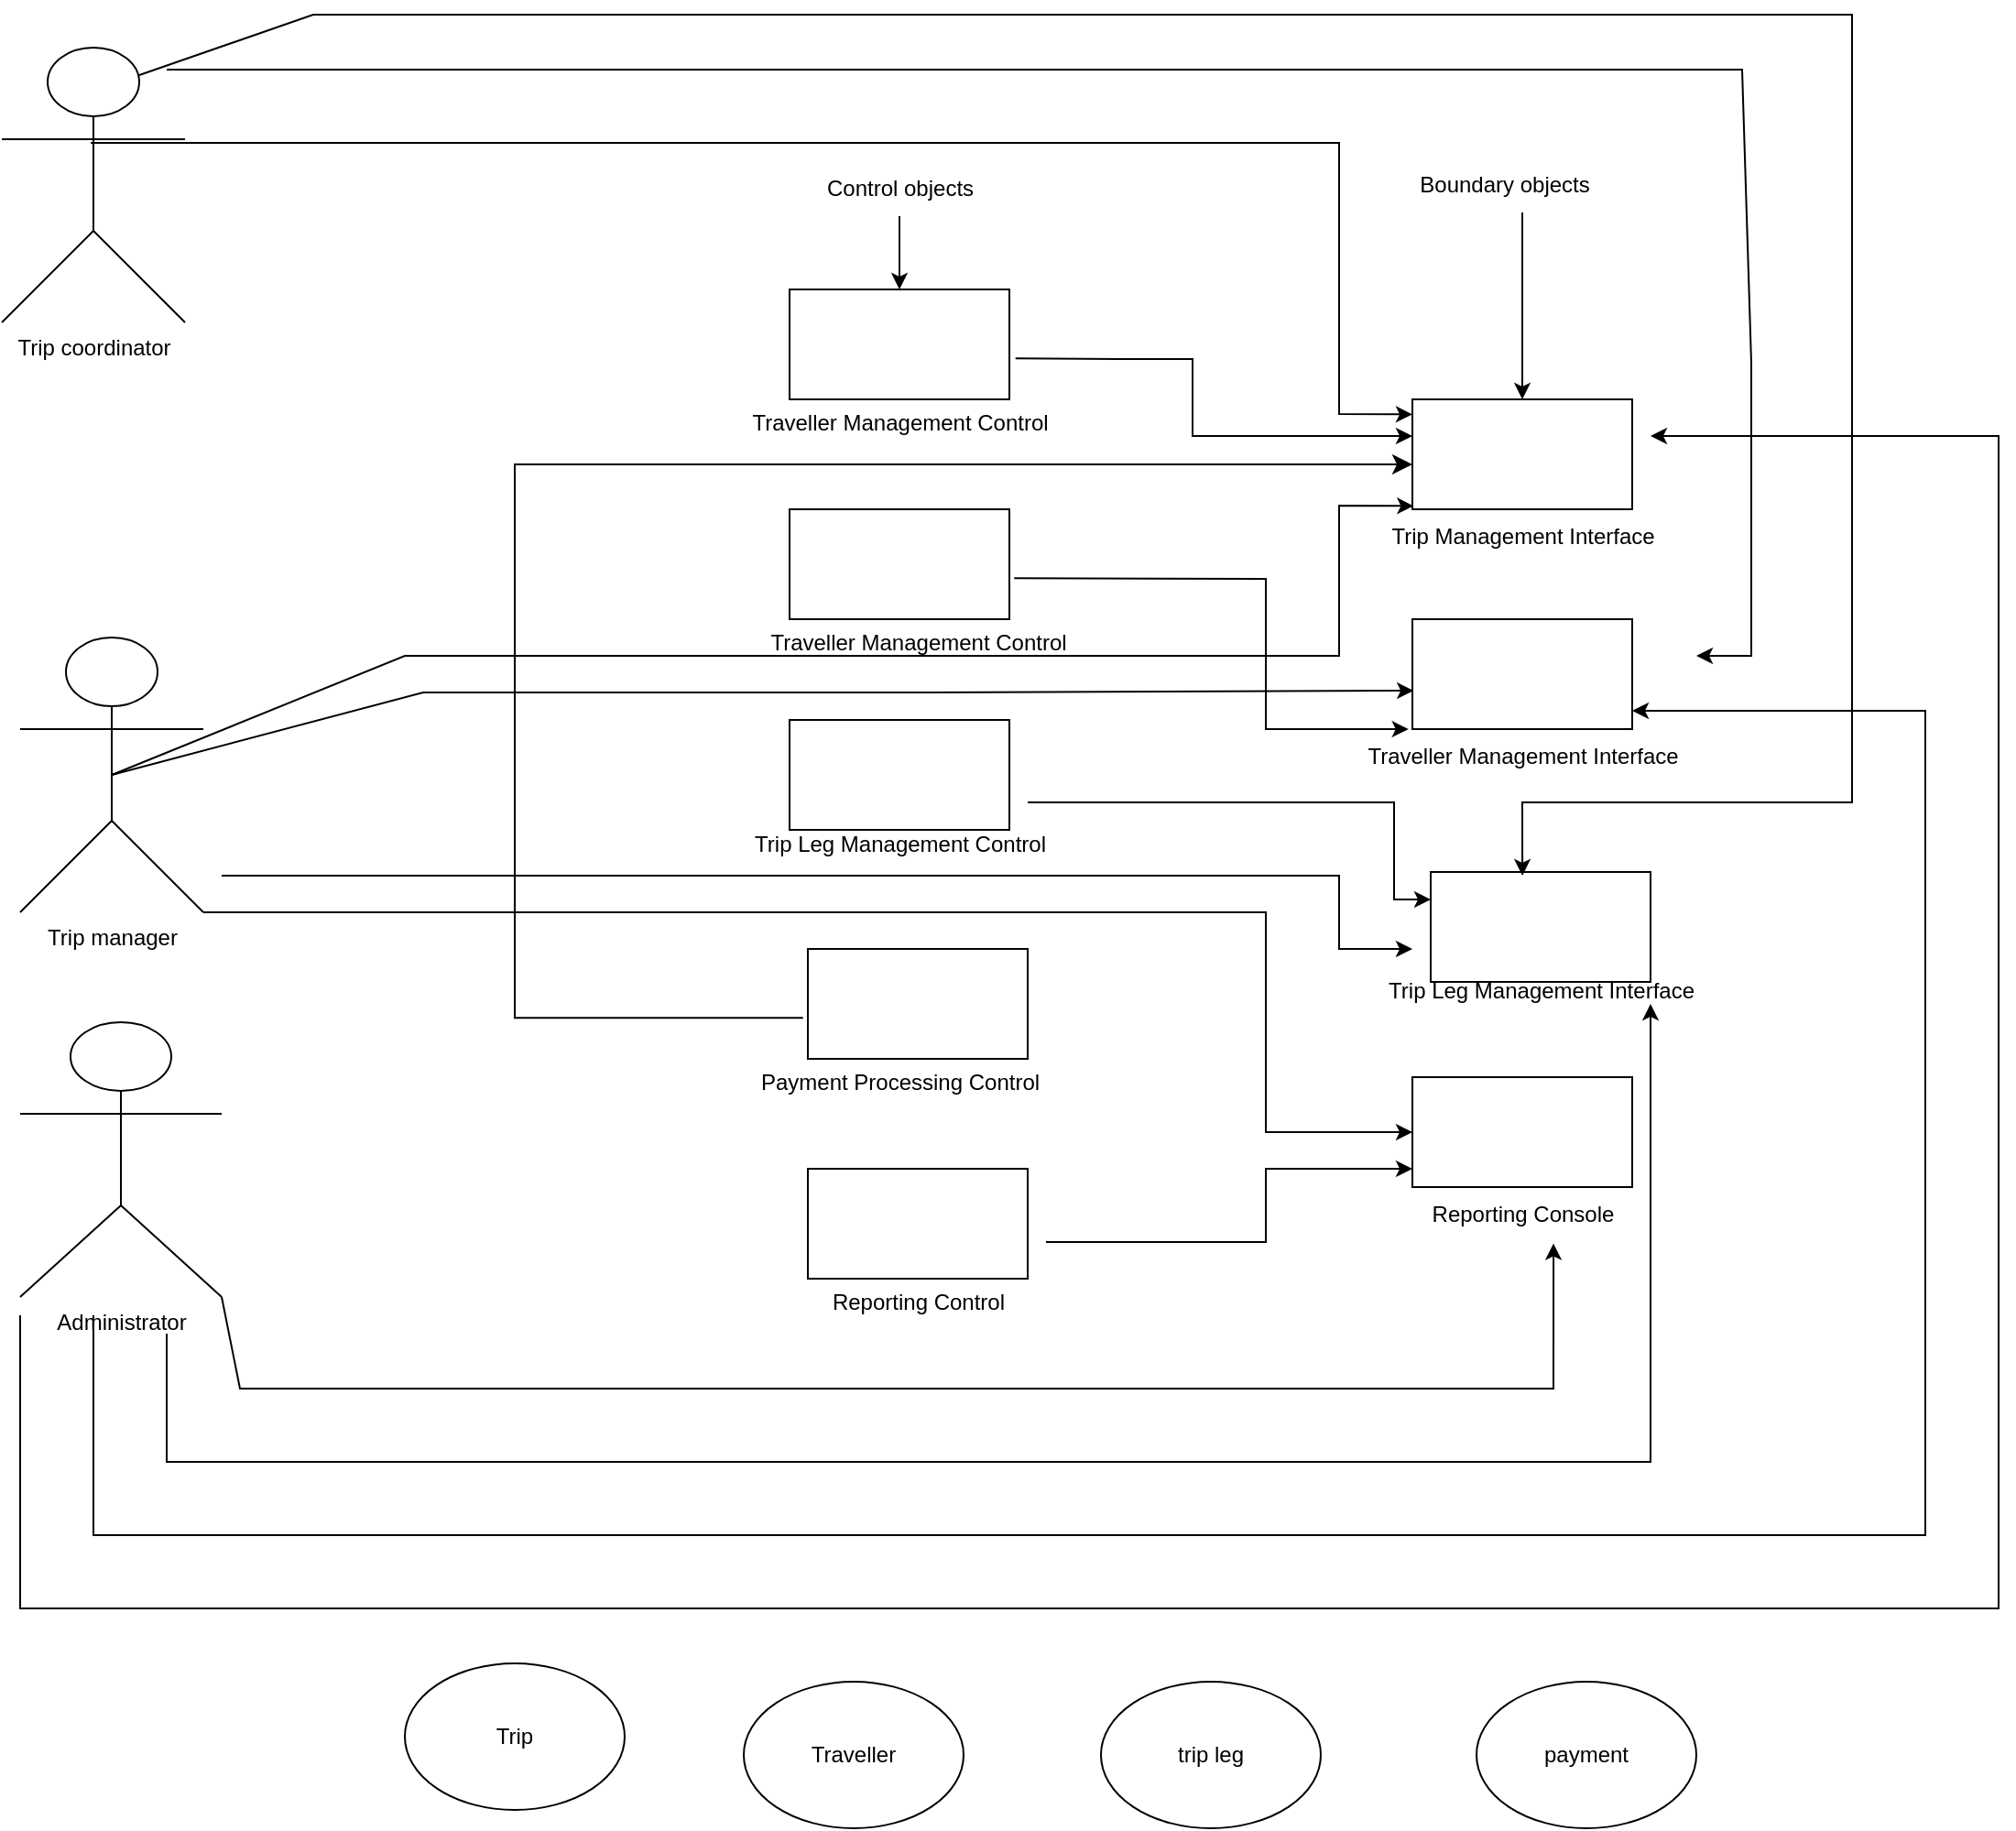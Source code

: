<mxfile version="24.2.5" type="device">
  <diagram name="Page-1" id="qxVa-CCtCoWQ7zpF4mPt">
    <mxGraphModel dx="2443" dy="605" grid="1" gridSize="10" guides="1" tooltips="1" connect="1" arrows="1" fold="1" page="1" pageScale="1" pageWidth="1169" pageHeight="1654" math="0" shadow="0">
      <root>
        <mxCell id="0" />
        <mxCell id="1" parent="0" />
        <mxCell id="DbdTspc2U4MN1PDJP9v9-4" value="Trip coordinator" style="shape=umlActor;verticalLabelPosition=bottom;verticalAlign=top;html=1;" vertex="1" parent="1">
          <mxGeometry x="-10" y="28" width="100" height="150" as="geometry" />
        </mxCell>
        <mxCell id="DbdTspc2U4MN1PDJP9v9-12" value="Trip manager" style="shape=umlActor;verticalLabelPosition=bottom;verticalAlign=top;html=1;" vertex="1" parent="1">
          <mxGeometry y="350" width="100" height="150" as="geometry" />
        </mxCell>
        <mxCell id="DbdTspc2U4MN1PDJP9v9-13" value="Administrator" style="shape=umlActor;verticalLabelPosition=bottom;verticalAlign=top;html=1;" vertex="1" parent="1">
          <mxGeometry y="560" width="110" height="150" as="geometry" />
        </mxCell>
        <mxCell id="DbdTspc2U4MN1PDJP9v9-26" value="" style="rounded=0;whiteSpace=wrap;html=1;" vertex="1" parent="1">
          <mxGeometry x="760" y="220" width="120" height="60" as="geometry" />
        </mxCell>
        <mxCell id="DbdTspc2U4MN1PDJP9v9-27" value="" style="rounded=0;whiteSpace=wrap;html=1;" vertex="1" parent="1">
          <mxGeometry x="770" y="478" width="120" height="60" as="geometry" />
        </mxCell>
        <mxCell id="DbdTspc2U4MN1PDJP9v9-28" value="" style="rounded=0;whiteSpace=wrap;html=1;" vertex="1" parent="1">
          <mxGeometry x="760" y="340" width="120" height="60" as="geometry" />
        </mxCell>
        <mxCell id="DbdTspc2U4MN1PDJP9v9-29" value="" style="rounded=0;whiteSpace=wrap;html=1;" vertex="1" parent="1">
          <mxGeometry x="760" y="590" width="120" height="60" as="geometry" />
        </mxCell>
        <mxCell id="DbdTspc2U4MN1PDJP9v9-31" value="Trip Management Interface" style="text;html=1;align=center;verticalAlign=middle;resizable=0;points=[];autosize=1;strokeColor=none;fillColor=none;" vertex="1" parent="1">
          <mxGeometry x="735" y="280" width="170" height="30" as="geometry" />
        </mxCell>
        <mxCell id="DbdTspc2U4MN1PDJP9v9-32" value="Traveller Management Interface" style="text;html=1;align=center;verticalAlign=middle;resizable=0;points=[];autosize=1;strokeColor=none;fillColor=none;" vertex="1" parent="1">
          <mxGeometry x="725" y="400" width="190" height="30" as="geometry" />
        </mxCell>
        <mxCell id="DbdTspc2U4MN1PDJP9v9-33" value="Trip Leg Management Interface" style="text;html=1;align=center;verticalAlign=middle;resizable=0;points=[];autosize=1;strokeColor=none;fillColor=none;" vertex="1" parent="1">
          <mxGeometry x="735" y="528" width="190" height="30" as="geometry" />
        </mxCell>
        <mxCell id="DbdTspc2U4MN1PDJP9v9-34" value="Reporting Console" style="text;html=1;align=center;verticalAlign=middle;resizable=0;points=[];autosize=1;strokeColor=none;fillColor=none;" vertex="1" parent="1">
          <mxGeometry x="760" y="650" width="120" height="30" as="geometry" />
        </mxCell>
        <mxCell id="DbdTspc2U4MN1PDJP9v9-35" value="" style="rounded=0;whiteSpace=wrap;html=1;" vertex="1" parent="1">
          <mxGeometry x="420" y="160" width="120" height="60" as="geometry" />
        </mxCell>
        <mxCell id="DbdTspc2U4MN1PDJP9v9-36" value="" style="rounded=0;whiteSpace=wrap;html=1;" vertex="1" parent="1">
          <mxGeometry x="420" y="280" width="120" height="60" as="geometry" />
        </mxCell>
        <mxCell id="DbdTspc2U4MN1PDJP9v9-37" value="" style="rounded=0;whiteSpace=wrap;html=1;" vertex="1" parent="1">
          <mxGeometry x="420" y="395" width="120" height="60" as="geometry" />
        </mxCell>
        <mxCell id="DbdTspc2U4MN1PDJP9v9-38" value="" style="rounded=0;whiteSpace=wrap;html=1;" vertex="1" parent="1">
          <mxGeometry x="430" y="520" width="120" height="60" as="geometry" />
        </mxCell>
        <mxCell id="DbdTspc2U4MN1PDJP9v9-39" value="" style="rounded=0;whiteSpace=wrap;html=1;" vertex="1" parent="1">
          <mxGeometry x="430" y="640" width="120" height="60" as="geometry" />
        </mxCell>
        <mxCell id="DbdTspc2U4MN1PDJP9v9-58" value="" style="edgeStyle=orthogonalEdgeStyle;rounded=0;orthogonalLoop=1;jettySize=auto;html=1;" edge="1" parent="1" source="DbdTspc2U4MN1PDJP9v9-40">
          <mxGeometry relative="1" as="geometry">
            <mxPoint x="480" y="160" as="targetPoint" />
          </mxGeometry>
        </mxCell>
        <mxCell id="DbdTspc2U4MN1PDJP9v9-40" value="Control&amp;nbsp;objects" style="text;html=1;align=center;verticalAlign=middle;resizable=0;points=[];autosize=1;strokeColor=none;fillColor=none;" vertex="1" parent="1">
          <mxGeometry x="430" y="90" width="100" height="30" as="geometry" />
        </mxCell>
        <mxCell id="DbdTspc2U4MN1PDJP9v9-57" value="" style="edgeStyle=orthogonalEdgeStyle;rounded=0;orthogonalLoop=1;jettySize=auto;html=1;" edge="1" parent="1" source="DbdTspc2U4MN1PDJP9v9-45" target="DbdTspc2U4MN1PDJP9v9-26">
          <mxGeometry relative="1" as="geometry">
            <Array as="points">
              <mxPoint x="820" y="130" />
              <mxPoint x="820" y="130" />
            </Array>
          </mxGeometry>
        </mxCell>
        <mxCell id="DbdTspc2U4MN1PDJP9v9-45" value="Boundary&amp;nbsp;objects" style="text;html=1;align=center;verticalAlign=middle;resizable=0;points=[];autosize=1;strokeColor=none;fillColor=none;" vertex="1" parent="1">
          <mxGeometry x="750" y="88" width="120" height="30" as="geometry" />
        </mxCell>
        <mxCell id="DbdTspc2U4MN1PDJP9v9-48" value="Traveller Management Control" style="text;html=1;align=center;verticalAlign=middle;resizable=0;points=[];autosize=1;strokeColor=none;fillColor=none;" vertex="1" parent="1">
          <mxGeometry x="395" y="338" width="190" height="30" as="geometry" />
        </mxCell>
        <mxCell id="DbdTspc2U4MN1PDJP9v9-49" value="Trip Leg Management Control" style="text;html=1;align=center;verticalAlign=middle;resizable=0;points=[];autosize=1;strokeColor=none;fillColor=none;" vertex="1" parent="1">
          <mxGeometry x="390" y="448" width="180" height="30" as="geometry" />
        </mxCell>
        <mxCell id="DbdTspc2U4MN1PDJP9v9-50" value="Payment Processing Control" style="text;html=1;align=center;verticalAlign=middle;resizable=0;points=[];autosize=1;strokeColor=none;fillColor=none;" vertex="1" parent="1">
          <mxGeometry x="390" y="578" width="180" height="30" as="geometry" />
        </mxCell>
        <mxCell id="DbdTspc2U4MN1PDJP9v9-56" value="Reporting Control" style="text;html=1;align=center;verticalAlign=middle;resizable=0;points=[];autosize=1;strokeColor=none;fillColor=none;" vertex="1" parent="1">
          <mxGeometry x="430" y="698" width="120" height="30" as="geometry" />
        </mxCell>
        <mxCell id="DbdTspc2U4MN1PDJP9v9-59" value="Traveller Management Control" style="text;html=1;align=center;verticalAlign=middle;resizable=0;points=[];autosize=1;strokeColor=none;fillColor=none;" vertex="1" parent="1">
          <mxGeometry x="385" y="218" width="190" height="30" as="geometry" />
        </mxCell>
        <mxCell id="DbdTspc2U4MN1PDJP9v9-61" value="payment" style="ellipse;whiteSpace=wrap;html=1;" vertex="1" parent="1">
          <mxGeometry x="795" y="920" width="120" height="80" as="geometry" />
        </mxCell>
        <mxCell id="DbdTspc2U4MN1PDJP9v9-62" value="trip leg" style="ellipse;whiteSpace=wrap;html=1;" vertex="1" parent="1">
          <mxGeometry x="590" y="920" width="120" height="80" as="geometry" />
        </mxCell>
        <mxCell id="DbdTspc2U4MN1PDJP9v9-63" value="Traveller" style="ellipse;whiteSpace=wrap;html=1;" vertex="1" parent="1">
          <mxGeometry x="395" y="920" width="120" height="80" as="geometry" />
        </mxCell>
        <mxCell id="DbdTspc2U4MN1PDJP9v9-64" value="Trip" style="ellipse;whiteSpace=wrap;html=1;" vertex="1" parent="1">
          <mxGeometry x="210" y="910" width="120" height="80" as="geometry" />
        </mxCell>
        <mxCell id="DbdTspc2U4MN1PDJP9v9-66" value="" style="endArrow=classic;html=1;rounded=0;entryX=0.012;entryY=0.637;entryDx=0;entryDy=0;entryPerimeter=0;" edge="1" parent="1">
          <mxGeometry width="50" height="50" relative="1" as="geometry">
            <mxPoint x="48.56" y="80" as="sourcePoint" />
            <mxPoint x="760" y="228.22" as="targetPoint" />
            <Array as="points">
              <mxPoint x="38.56" y="80" />
              <mxPoint x="245" y="80" />
              <mxPoint x="445" y="80" />
              <mxPoint x="645" y="80" />
              <mxPoint x="720" y="80" />
              <mxPoint x="720" y="228" />
            </Array>
          </mxGeometry>
        </mxCell>
        <mxCell id="DbdTspc2U4MN1PDJP9v9-67" value="" style="endArrow=classic;html=1;rounded=0;" edge="1" parent="1">
          <mxGeometry width="50" height="50" relative="1" as="geometry">
            <mxPoint x="80" y="40" as="sourcePoint" />
            <mxPoint x="915" y="360" as="targetPoint" />
            <Array as="points">
              <mxPoint x="425" y="40" />
              <mxPoint x="705" y="40" />
              <mxPoint x="940" y="40" />
              <mxPoint x="945" y="200" />
              <mxPoint x="945" y="360" />
            </Array>
          </mxGeometry>
        </mxCell>
        <mxCell id="DbdTspc2U4MN1PDJP9v9-68" value="" style="endArrow=classic;html=1;rounded=0;exitX=0.75;exitY=0.1;exitDx=0;exitDy=0;exitPerimeter=0;entryX=0.417;entryY=0.033;entryDx=0;entryDy=0;entryPerimeter=0;" edge="1" parent="1" source="DbdTspc2U4MN1PDJP9v9-4" target="DbdTspc2U4MN1PDJP9v9-27">
          <mxGeometry width="50" height="50" relative="1" as="geometry">
            <mxPoint x="90.0" y="143.75" as="sourcePoint" />
            <mxPoint x="820" y="440" as="targetPoint" />
            <Array as="points">
              <mxPoint x="160" y="10" />
              <mxPoint x="250" y="10" />
              <mxPoint x="412" y="10" />
              <mxPoint x="640" y="10" />
              <mxPoint x="1000" y="10" />
              <mxPoint x="1000" y="440" />
              <mxPoint x="920" y="440" />
              <mxPoint x="820" y="440" />
            </Array>
          </mxGeometry>
        </mxCell>
        <mxCell id="DbdTspc2U4MN1PDJP9v9-72" value="" style="endArrow=classic;html=1;rounded=0;exitX=0.5;exitY=0.5;exitDx=0;exitDy=0;exitPerimeter=0;entryX=0.151;entryY=-0.06;entryDx=0;entryDy=0;entryPerimeter=0;" edge="1" parent="1" source="DbdTspc2U4MN1PDJP9v9-12" target="DbdTspc2U4MN1PDJP9v9-31">
          <mxGeometry width="50" height="50" relative="1" as="geometry">
            <mxPoint x="570" y="570" as="sourcePoint" />
            <mxPoint x="680" y="280" as="targetPoint" />
            <Array as="points">
              <mxPoint x="210" y="360" />
              <mxPoint x="370" y="360" />
              <mxPoint x="660" y="360" />
              <mxPoint x="720" y="360" />
              <mxPoint x="720" y="320" />
              <mxPoint x="720" y="278" />
            </Array>
          </mxGeometry>
        </mxCell>
        <mxCell id="DbdTspc2U4MN1PDJP9v9-73" value="" style="endArrow=classic;html=1;rounded=0;exitX=0.5;exitY=0.5;exitDx=0;exitDy=0;exitPerimeter=0;entryX=0.005;entryY=0.65;entryDx=0;entryDy=0;entryPerimeter=0;" edge="1" parent="1" source="DbdTspc2U4MN1PDJP9v9-12" target="DbdTspc2U4MN1PDJP9v9-28">
          <mxGeometry width="50" height="50" relative="1" as="geometry">
            <mxPoint x="570" y="470" as="sourcePoint" />
            <mxPoint x="620" y="420" as="targetPoint" />
            <Array as="points">
              <mxPoint x="220" y="380" />
              <mxPoint x="490" y="380" />
            </Array>
          </mxGeometry>
        </mxCell>
        <mxCell id="DbdTspc2U4MN1PDJP9v9-74" value="" style="endArrow=classic;html=1;rounded=0;" edge="1" parent="1">
          <mxGeometry width="50" height="50" relative="1" as="geometry">
            <mxPoint x="110" y="480" as="sourcePoint" />
            <mxPoint x="760" y="520" as="targetPoint" />
            <Array as="points">
              <mxPoint x="220" y="480" />
              <mxPoint x="360" y="480" />
              <mxPoint x="440" y="480" />
              <mxPoint x="480" y="480" />
              <mxPoint x="560" y="480" />
              <mxPoint x="720" y="480" />
              <mxPoint x="720" y="520" />
            </Array>
          </mxGeometry>
        </mxCell>
        <mxCell id="DbdTspc2U4MN1PDJP9v9-76" value="" style="endArrow=classic;html=1;rounded=0;exitX=1;exitY=1;exitDx=0;exitDy=0;exitPerimeter=0;entryX=0;entryY=0.5;entryDx=0;entryDy=0;" edge="1" parent="1" source="DbdTspc2U4MN1PDJP9v9-12" target="DbdTspc2U4MN1PDJP9v9-29">
          <mxGeometry width="50" height="50" relative="1" as="geometry">
            <mxPoint x="200" y="490" as="sourcePoint" />
            <mxPoint x="680" y="640" as="targetPoint" />
            <Array as="points">
              <mxPoint x="440" y="500" />
              <mxPoint x="600" y="500" />
              <mxPoint x="680" y="500" />
              <mxPoint x="680" y="620" />
            </Array>
          </mxGeometry>
        </mxCell>
        <mxCell id="DbdTspc2U4MN1PDJP9v9-78" value="" style="endArrow=classic;html=1;rounded=0;exitX=1;exitY=1;exitDx=0;exitDy=0;exitPerimeter=0;entryX=0.642;entryY=1.027;entryDx=0;entryDy=0;entryPerimeter=0;" edge="1" parent="1" source="DbdTspc2U4MN1PDJP9v9-13" target="DbdTspc2U4MN1PDJP9v9-34">
          <mxGeometry width="50" height="50" relative="1" as="geometry">
            <mxPoint x="570" y="570" as="sourcePoint" />
            <mxPoint x="840" y="760" as="targetPoint" />
            <Array as="points">
              <mxPoint x="120" y="760" />
              <mxPoint x="200" y="760" />
              <mxPoint x="400" y="760" />
              <mxPoint x="837" y="760" />
            </Array>
          </mxGeometry>
        </mxCell>
        <mxCell id="DbdTspc2U4MN1PDJP9v9-79" value="" style="endArrow=classic;html=1;rounded=0;" edge="1" parent="1">
          <mxGeometry width="50" height="50" relative="1" as="geometry">
            <mxPoint x="80" y="730" as="sourcePoint" />
            <mxPoint x="890" y="550" as="targetPoint" />
            <Array as="points">
              <mxPoint x="80" y="800" />
              <mxPoint x="320" y="800" />
              <mxPoint x="440" y="800" />
              <mxPoint x="610" y="800" />
              <mxPoint x="810" y="800" />
              <mxPoint x="890" y="800" />
            </Array>
          </mxGeometry>
        </mxCell>
        <mxCell id="DbdTspc2U4MN1PDJP9v9-80" value="" style="endArrow=classic;html=1;rounded=0;entryX=0.825;entryY=0.08;entryDx=0;entryDy=0;entryPerimeter=0;" edge="1" parent="1">
          <mxGeometry width="50" height="50" relative="1" as="geometry">
            <mxPoint x="40" y="720" as="sourcePoint" />
            <mxPoint x="880" y="390" as="targetPoint" />
            <Array as="points">
              <mxPoint x="40" y="840" />
              <mxPoint x="300" y="840" />
              <mxPoint x="560" y="840" />
              <mxPoint x="1040" y="840" />
              <mxPoint x="1040" y="390" />
            </Array>
          </mxGeometry>
        </mxCell>
        <mxCell id="DbdTspc2U4MN1PDJP9v9-81" value="" style="endArrow=classic;html=1;rounded=0;" edge="1" parent="1">
          <mxGeometry width="50" height="50" relative="1" as="geometry">
            <mxPoint y="720" as="sourcePoint" />
            <mxPoint x="890" y="240" as="targetPoint" />
            <Array as="points">
              <mxPoint y="880" />
              <mxPoint x="80" y="880" />
              <mxPoint x="240" y="880" />
              <mxPoint x="520" y="880" />
              <mxPoint x="850" y="880" />
              <mxPoint x="1080" y="880" />
              <mxPoint x="1080" y="240" />
            </Array>
          </mxGeometry>
        </mxCell>
        <mxCell id="DbdTspc2U4MN1PDJP9v9-83" value="" style="endArrow=classic;html=1;rounded=0;exitX=1.028;exitY=0.627;exitDx=0;exitDy=0;exitPerimeter=0;" edge="1" parent="1" source="DbdTspc2U4MN1PDJP9v9-35">
          <mxGeometry width="50" height="50" relative="1" as="geometry">
            <mxPoint x="560" y="170" as="sourcePoint" />
            <mxPoint x="760" y="240" as="targetPoint" />
            <Array as="points">
              <mxPoint x="600" y="198" />
              <mxPoint x="640" y="198" />
              <mxPoint x="640" y="240" />
              <mxPoint x="720" y="240" />
            </Array>
          </mxGeometry>
        </mxCell>
        <mxCell id="DbdTspc2U4MN1PDJP9v9-85" value="" style="endArrow=classic;html=1;rounded=0;exitX=1.022;exitY=0.627;exitDx=0;exitDy=0;exitPerimeter=0;entryX=0.173;entryY=0;entryDx=0;entryDy=0;entryPerimeter=0;" edge="1" parent="1" source="DbdTspc2U4MN1PDJP9v9-36" target="DbdTspc2U4MN1PDJP9v9-32">
          <mxGeometry width="50" height="50" relative="1" as="geometry">
            <mxPoint x="560" y="470" as="sourcePoint" />
            <mxPoint x="680" y="400" as="targetPoint" />
            <Array as="points">
              <mxPoint x="680" y="318" />
              <mxPoint x="680" y="400" />
            </Array>
          </mxGeometry>
        </mxCell>
        <mxCell id="DbdTspc2U4MN1PDJP9v9-86" value="" style="endArrow=classic;html=1;rounded=0;entryX=0;entryY=0.25;entryDx=0;entryDy=0;" edge="1" parent="1" target="DbdTspc2U4MN1PDJP9v9-27">
          <mxGeometry width="50" height="50" relative="1" as="geometry">
            <mxPoint x="550" y="440" as="sourcePoint" />
            <mxPoint x="750" y="500" as="targetPoint" />
            <Array as="points">
              <mxPoint x="750" y="440" />
              <mxPoint x="750" y="493" />
            </Array>
          </mxGeometry>
        </mxCell>
        <mxCell id="DbdTspc2U4MN1PDJP9v9-87" value="" style="endArrow=classic;html=1;rounded=0;" edge="1" parent="1">
          <mxGeometry width="50" height="50" relative="1" as="geometry">
            <mxPoint x="560" y="680" as="sourcePoint" />
            <mxPoint x="760" y="640" as="targetPoint" />
            <Array as="points">
              <mxPoint x="680" y="680" />
              <mxPoint x="680" y="640" />
            </Array>
          </mxGeometry>
        </mxCell>
        <mxCell id="DbdTspc2U4MN1PDJP9v9-88" value="" style="edgeStyle=elbowEdgeStyle;elbow=horizontal;endArrow=classic;html=1;curved=0;rounded=0;endSize=8;startSize=8;exitX=-0.022;exitY=0.627;exitDx=0;exitDy=0;exitPerimeter=0;" edge="1" parent="1" source="DbdTspc2U4MN1PDJP9v9-38">
          <mxGeometry width="50" height="50" relative="1" as="geometry">
            <mxPoint x="400" y="560" as="sourcePoint" />
            <mxPoint x="760" y="255.5" as="targetPoint" />
            <Array as="points">
              <mxPoint x="270" y="365.5" />
            </Array>
          </mxGeometry>
        </mxCell>
      </root>
    </mxGraphModel>
  </diagram>
</mxfile>
